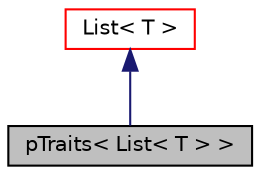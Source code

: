 digraph "pTraits&lt; List&lt; T &gt; &gt;"
{
  bgcolor="transparent";
  edge [fontname="Helvetica",fontsize="10",labelfontname="Helvetica",labelfontsize="10"];
  node [fontname="Helvetica",fontsize="10",shape=record];
  Node0 [label="pTraits\< List\< T \> \>",height=0.2,width=0.4,color="black", fillcolor="grey75", style="filled", fontcolor="black"];
  Node1 -> Node0 [dir="back",color="midnightblue",fontsize="10",style="solid",fontname="Helvetica"];
  Node1 [label="List\< T \>",height=0.2,width=0.4,color="red",URL="$a26833.html",tooltip="A 1D array of objects of type <T>, where the size of the vector is known and used for subscript bound..."];
}

